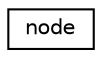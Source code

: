 digraph "Graphical Class Hierarchy"
{
  edge [fontname="Helvetica",fontsize="10",labelfontname="Helvetica",labelfontsize="10"];
  node [fontname="Helvetica",fontsize="10",shape=record];
  rankdir="LR";
  Node1 [label="node",height=0.2,width=0.4,color="black", fillcolor="white", style="filled",URL="$classnode.html"];
}
